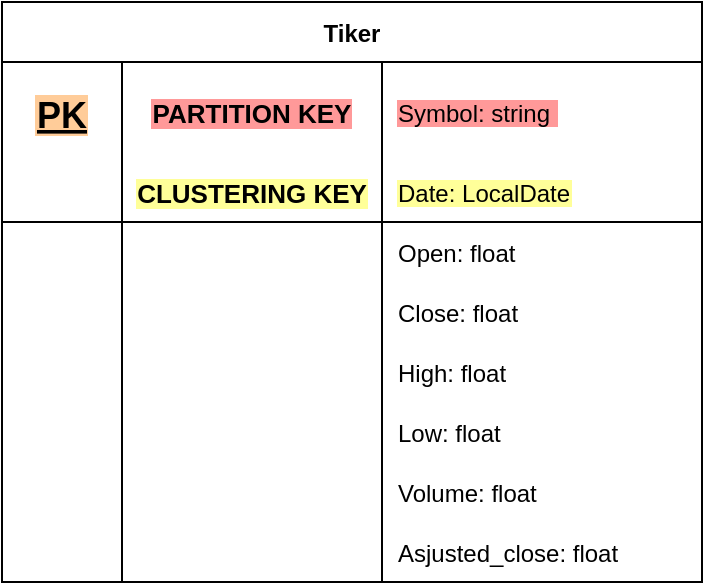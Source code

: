 <mxfile version="13.7.3" type="device"><diagram id="cJ2sBYH8Vn6J3xKEr61R" name="Pagina-1"><mxGraphModel dx="782" dy="766" grid="1" gridSize="10" guides="1" tooltips="1" connect="1" arrows="1" fold="1" page="1" pageScale="1" pageWidth="827" pageHeight="1169" math="0" shadow="0"><root><mxCell id="0"/><mxCell id="1" parent="0"/><mxCell id="VR41c9hFCqAcELm7L7cr-152" value="Tiker" style="shape=table;startSize=30;container=1;collapsible=1;childLayout=tableLayout;fixedRows=1;rowLines=0;fontStyle=1;align=center;resizeLast=1;" vertex="1" parent="1"><mxGeometry x="190" y="60" width="350" height="290" as="geometry"/></mxCell><mxCell id="VR41c9hFCqAcELm7L7cr-153" value="" style="shape=partialRectangle;collapsible=0;dropTarget=0;pointerEvents=0;fillColor=none;top=0;left=0;bottom=0;right=0;points=[[0,0.5],[1,0.5]];portConstraint=eastwest;" vertex="1" parent="VR41c9hFCqAcELm7L7cr-152"><mxGeometry y="30" width="350" height="50" as="geometry"/></mxCell><mxCell id="VR41c9hFCqAcELm7L7cr-169" value="PK" style="shape=partialRectangle;connectable=0;fillColor=none;top=0;left=0;bottom=0;right=0;fontStyle=5;overflow=hidden;fontSize=18;labelBackgroundColor=#FFCC99;" vertex="1" parent="VR41c9hFCqAcELm7L7cr-153"><mxGeometry width="60" height="50" as="geometry"/></mxCell><mxCell id="VR41c9hFCqAcELm7L7cr-154" value="PARTITION KEY" style="shape=partialRectangle;connectable=0;fillColor=none;top=0;left=0;bottom=0;right=0;fontStyle=1;overflow=hidden;fontSize=13;strokeColor=#FF9999;labelBackgroundColor=#FF9999;" vertex="1" parent="VR41c9hFCqAcELm7L7cr-153"><mxGeometry x="60" width="130" height="50" as="geometry"/></mxCell><mxCell id="VR41c9hFCqAcELm7L7cr-155" value="Symbol: string " style="shape=partialRectangle;connectable=0;fillColor=none;top=0;left=0;bottom=0;right=0;align=left;spacingLeft=6;fontStyle=0;overflow=hidden;flipV=0;labelBackgroundColor=#FF9999;" vertex="1" parent="VR41c9hFCqAcELm7L7cr-153"><mxGeometry x="190" width="160" height="50" as="geometry"/></mxCell><mxCell id="VR41c9hFCqAcELm7L7cr-156" value="" style="shape=partialRectangle;collapsible=0;dropTarget=0;pointerEvents=0;fillColor=none;top=0;left=0;bottom=1;right=0;points=[[0,0.5],[1,0.5]];portConstraint=eastwest;" vertex="1" parent="VR41c9hFCqAcELm7L7cr-152"><mxGeometry y="80" width="350" height="30" as="geometry"/></mxCell><mxCell id="VR41c9hFCqAcELm7L7cr-170" style="shape=partialRectangle;connectable=0;fillColor=none;top=0;left=0;bottom=0;right=0;fontStyle=1;overflow=hidden;" vertex="1" parent="VR41c9hFCqAcELm7L7cr-156"><mxGeometry width="60" height="30" as="geometry"/></mxCell><mxCell id="VR41c9hFCqAcELm7L7cr-157" value="CLUSTERING KEY" style="shape=partialRectangle;connectable=0;fillColor=none;top=0;left=0;bottom=0;right=0;fontStyle=1;overflow=hidden;fontSize=13;labelBackgroundColor=#FFFF99;" vertex="1" parent="VR41c9hFCqAcELm7L7cr-156"><mxGeometry x="60" width="130" height="30" as="geometry"/></mxCell><mxCell id="VR41c9hFCqAcELm7L7cr-158" value="Date: LocalDate" style="shape=partialRectangle;connectable=0;fillColor=none;top=0;left=0;bottom=0;right=0;align=left;spacingLeft=6;fontStyle=0;overflow=hidden;labelBackgroundColor=#FFFF99;" vertex="1" parent="VR41c9hFCqAcELm7L7cr-156"><mxGeometry x="190" width="160" height="30" as="geometry"/></mxCell><mxCell id="VR41c9hFCqAcELm7L7cr-159" value="" style="shape=partialRectangle;collapsible=0;dropTarget=0;pointerEvents=0;fillColor=none;top=0;left=0;bottom=0;right=0;points=[[0,0.5],[1,0.5]];portConstraint=eastwest;" vertex="1" parent="VR41c9hFCqAcELm7L7cr-152"><mxGeometry y="110" width="350" height="30" as="geometry"/></mxCell><mxCell id="VR41c9hFCqAcELm7L7cr-171" style="shape=partialRectangle;connectable=0;fillColor=none;top=0;left=0;bottom=0;right=0;editable=1;overflow=hidden;" vertex="1" parent="VR41c9hFCqAcELm7L7cr-159"><mxGeometry width="60" height="30" as="geometry"/></mxCell><mxCell id="VR41c9hFCqAcELm7L7cr-160" value="" style="shape=partialRectangle;connectable=0;fillColor=none;top=0;left=0;bottom=0;right=0;editable=1;overflow=hidden;" vertex="1" parent="VR41c9hFCqAcELm7L7cr-159"><mxGeometry x="60" width="130" height="30" as="geometry"/></mxCell><mxCell id="VR41c9hFCqAcELm7L7cr-161" value="Open: float" style="shape=partialRectangle;connectable=0;fillColor=none;top=0;left=0;bottom=0;right=0;align=left;spacingLeft=6;overflow=hidden;" vertex="1" parent="VR41c9hFCqAcELm7L7cr-159"><mxGeometry x="190" width="160" height="30" as="geometry"/></mxCell><mxCell id="VR41c9hFCqAcELm7L7cr-162" value="" style="shape=partialRectangle;collapsible=0;dropTarget=0;pointerEvents=0;fillColor=none;top=0;left=0;bottom=0;right=0;points=[[0,0.5],[1,0.5]];portConstraint=eastwest;" vertex="1" parent="VR41c9hFCqAcELm7L7cr-152"><mxGeometry y="140" width="350" height="30" as="geometry"/></mxCell><mxCell id="VR41c9hFCqAcELm7L7cr-172" style="shape=partialRectangle;connectable=0;fillColor=none;top=0;left=0;bottom=0;right=0;editable=1;overflow=hidden;" vertex="1" parent="VR41c9hFCqAcELm7L7cr-162"><mxGeometry width="60" height="30" as="geometry"/></mxCell><mxCell id="VR41c9hFCqAcELm7L7cr-163" value="" style="shape=partialRectangle;connectable=0;fillColor=none;top=0;left=0;bottom=0;right=0;editable=1;overflow=hidden;" vertex="1" parent="VR41c9hFCqAcELm7L7cr-162"><mxGeometry x="60" width="130" height="30" as="geometry"/></mxCell><mxCell id="VR41c9hFCqAcELm7L7cr-164" value="Close: float" style="shape=partialRectangle;connectable=0;fillColor=none;top=0;left=0;bottom=0;right=0;align=left;spacingLeft=6;overflow=hidden;" vertex="1" parent="VR41c9hFCqAcELm7L7cr-162"><mxGeometry x="190" width="160" height="30" as="geometry"/></mxCell><mxCell id="VR41c9hFCqAcELm7L7cr-185" value="" style="shape=partialRectangle;collapsible=0;dropTarget=0;pointerEvents=0;fillColor=none;top=0;left=0;bottom=0;right=0;points=[[0,0.5],[1,0.5]];portConstraint=eastwest;" vertex="1" parent="VR41c9hFCqAcELm7L7cr-152"><mxGeometry y="170" width="350" height="30" as="geometry"/></mxCell><mxCell id="VR41c9hFCqAcELm7L7cr-186" style="shape=partialRectangle;connectable=0;fillColor=none;top=0;left=0;bottom=0;right=0;editable=1;overflow=hidden;" vertex="1" parent="VR41c9hFCqAcELm7L7cr-185"><mxGeometry width="60" height="30" as="geometry"/></mxCell><mxCell id="VR41c9hFCqAcELm7L7cr-187" value="" style="shape=partialRectangle;connectable=0;fillColor=none;top=0;left=0;bottom=0;right=0;editable=1;overflow=hidden;" vertex="1" parent="VR41c9hFCqAcELm7L7cr-185"><mxGeometry x="60" width="130" height="30" as="geometry"/></mxCell><mxCell id="VR41c9hFCqAcELm7L7cr-188" value="High: float" style="shape=partialRectangle;connectable=0;fillColor=none;top=0;left=0;bottom=0;right=0;align=left;spacingLeft=6;overflow=hidden;" vertex="1" parent="VR41c9hFCqAcELm7L7cr-185"><mxGeometry x="190" width="160" height="30" as="geometry"/></mxCell><mxCell id="VR41c9hFCqAcELm7L7cr-190" value="" style="shape=partialRectangle;collapsible=0;dropTarget=0;pointerEvents=0;fillColor=none;top=0;left=0;bottom=0;right=0;points=[[0,0.5],[1,0.5]];portConstraint=eastwest;" vertex="1" parent="VR41c9hFCqAcELm7L7cr-152"><mxGeometry y="200" width="350" height="30" as="geometry"/></mxCell><mxCell id="VR41c9hFCqAcELm7L7cr-191" style="shape=partialRectangle;connectable=0;fillColor=none;top=0;left=0;bottom=0;right=0;editable=1;overflow=hidden;" vertex="1" parent="VR41c9hFCqAcELm7L7cr-190"><mxGeometry width="60" height="30" as="geometry"/></mxCell><mxCell id="VR41c9hFCqAcELm7L7cr-192" value="" style="shape=partialRectangle;connectable=0;fillColor=none;top=0;left=0;bottom=0;right=0;editable=1;overflow=hidden;" vertex="1" parent="VR41c9hFCqAcELm7L7cr-190"><mxGeometry x="60" width="130" height="30" as="geometry"/></mxCell><mxCell id="VR41c9hFCqAcELm7L7cr-193" value="Low: float" style="shape=partialRectangle;connectable=0;fillColor=none;top=0;left=0;bottom=0;right=0;align=left;spacingLeft=6;overflow=hidden;" vertex="1" parent="VR41c9hFCqAcELm7L7cr-190"><mxGeometry x="190" width="160" height="30" as="geometry"/></mxCell><mxCell id="VR41c9hFCqAcELm7L7cr-194" value="" style="shape=partialRectangle;collapsible=0;dropTarget=0;pointerEvents=0;fillColor=none;top=0;left=0;bottom=0;right=0;points=[[0,0.5],[1,0.5]];portConstraint=eastwest;" vertex="1" parent="VR41c9hFCqAcELm7L7cr-152"><mxGeometry y="230" width="350" height="30" as="geometry"/></mxCell><mxCell id="VR41c9hFCqAcELm7L7cr-195" style="shape=partialRectangle;connectable=0;fillColor=none;top=0;left=0;bottom=0;right=0;editable=1;overflow=hidden;" vertex="1" parent="VR41c9hFCqAcELm7L7cr-194"><mxGeometry width="60" height="30" as="geometry"/></mxCell><mxCell id="VR41c9hFCqAcELm7L7cr-196" value="" style="shape=partialRectangle;connectable=0;fillColor=none;top=0;left=0;bottom=0;right=0;editable=1;overflow=hidden;" vertex="1" parent="VR41c9hFCqAcELm7L7cr-194"><mxGeometry x="60" width="130" height="30" as="geometry"/></mxCell><mxCell id="VR41c9hFCqAcELm7L7cr-197" value="Volume: float " style="shape=partialRectangle;connectable=0;fillColor=none;top=0;left=0;bottom=0;right=0;align=left;spacingLeft=6;overflow=hidden;" vertex="1" parent="VR41c9hFCqAcELm7L7cr-194"><mxGeometry x="190" width="160" height="30" as="geometry"/></mxCell><mxCell id="VR41c9hFCqAcELm7L7cr-198" value="" style="shape=partialRectangle;collapsible=0;dropTarget=0;pointerEvents=0;fillColor=none;top=0;left=0;bottom=0;right=0;points=[[0,0.5],[1,0.5]];portConstraint=eastwest;" vertex="1" parent="VR41c9hFCqAcELm7L7cr-152"><mxGeometry y="260" width="350" height="30" as="geometry"/></mxCell><mxCell id="VR41c9hFCqAcELm7L7cr-199" style="shape=partialRectangle;connectable=0;fillColor=none;top=0;left=0;bottom=0;right=0;editable=1;overflow=hidden;" vertex="1" parent="VR41c9hFCqAcELm7L7cr-198"><mxGeometry width="60" height="30" as="geometry"/></mxCell><mxCell id="VR41c9hFCqAcELm7L7cr-200" value="" style="shape=partialRectangle;connectable=0;fillColor=none;top=0;left=0;bottom=0;right=0;editable=1;overflow=hidden;" vertex="1" parent="VR41c9hFCqAcELm7L7cr-198"><mxGeometry x="60" width="130" height="30" as="geometry"/></mxCell><mxCell id="VR41c9hFCqAcELm7L7cr-201" value="Asjusted_close: float" style="shape=partialRectangle;connectable=0;fillColor=none;top=0;left=0;bottom=0;right=0;align=left;spacingLeft=6;overflow=hidden;" vertex="1" parent="VR41c9hFCqAcELm7L7cr-198"><mxGeometry x="190" width="160" height="30" as="geometry"/></mxCell></root></mxGraphModel></diagram></mxfile>